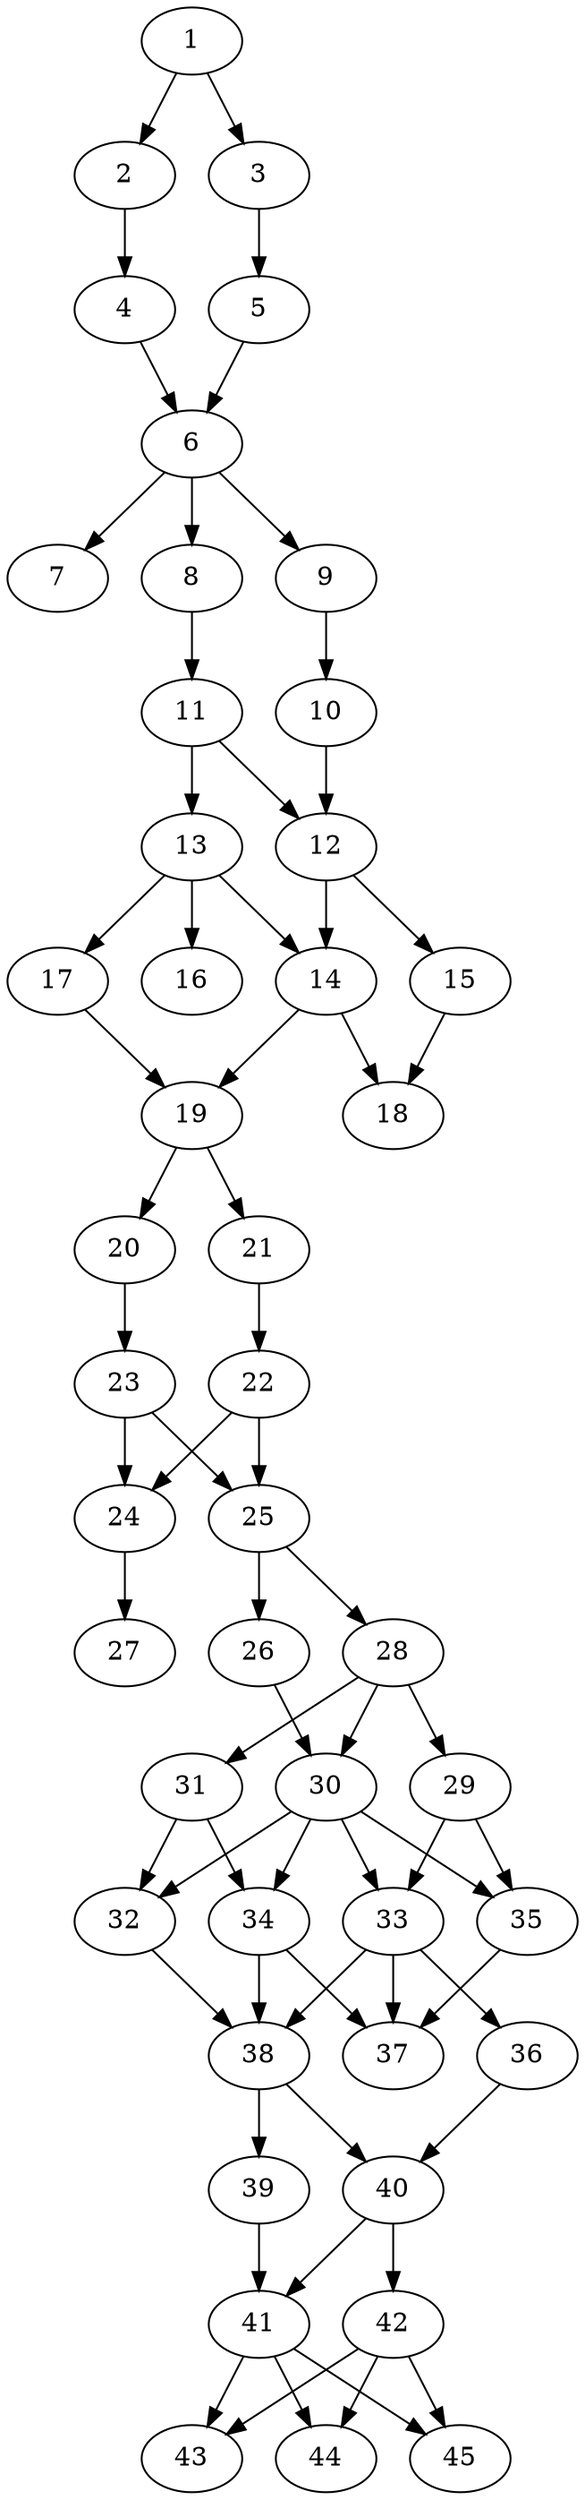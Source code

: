 // DAG automatically generated by daggen at Thu Oct  3 14:07:24 2019
// ./daggen --dot -n 45 --ccr 0.5 --fat 0.3 --regular 0.5 --density 0.6 --mindata 5242880 --maxdata 52428800 
digraph G {
  1 [size="97697792", alpha="0.11", expect_size="48848896"] 
  1 -> 2 [size ="48848896"]
  1 -> 3 [size ="48848896"]
  2 [size="79476736", alpha="0.10", expect_size="39738368"] 
  2 -> 4 [size ="39738368"]
  3 [size="21997568", alpha="0.05", expect_size="10998784"] 
  3 -> 5 [size ="10998784"]
  4 [size="85540864", alpha="0.10", expect_size="42770432"] 
  4 -> 6 [size ="42770432"]
  5 [size="90634240", alpha="0.19", expect_size="45317120"] 
  5 -> 6 [size ="45317120"]
  6 [size="103235584", alpha="0.04", expect_size="51617792"] 
  6 -> 7 [size ="51617792"]
  6 -> 8 [size ="51617792"]
  6 -> 9 [size ="51617792"]
  7 [size="36300800", alpha="0.13", expect_size="18150400"] 
  8 [size="64278528", alpha="0.02", expect_size="32139264"] 
  8 -> 11 [size ="32139264"]
  9 [size="42717184", alpha="0.20", expect_size="21358592"] 
  9 -> 10 [size ="21358592"]
  10 [size="16203776", alpha="0.03", expect_size="8101888"] 
  10 -> 12 [size ="8101888"]
  11 [size="96993280", alpha="0.17", expect_size="48496640"] 
  11 -> 12 [size ="48496640"]
  11 -> 13 [size ="48496640"]
  12 [size="53178368", alpha="0.12", expect_size="26589184"] 
  12 -> 14 [size ="26589184"]
  12 -> 15 [size ="26589184"]
  13 [size="99235840", alpha="0.08", expect_size="49617920"] 
  13 -> 14 [size ="49617920"]
  13 -> 16 [size ="49617920"]
  13 -> 17 [size ="49617920"]
  14 [size="29937664", alpha="0.10", expect_size="14968832"] 
  14 -> 18 [size ="14968832"]
  14 -> 19 [size ="14968832"]
  15 [size="76992512", alpha="0.17", expect_size="38496256"] 
  15 -> 18 [size ="38496256"]
  16 [size="74057728", alpha="0.17", expect_size="37028864"] 
  17 [size="91195392", alpha="0.15", expect_size="45597696"] 
  17 -> 19 [size ="45597696"]
  18 [size="57350144", alpha="0.01", expect_size="28675072"] 
  19 [size="66955264", alpha="0.03", expect_size="33477632"] 
  19 -> 20 [size ="33477632"]
  19 -> 21 [size ="33477632"]
  20 [size="65370112", alpha="0.09", expect_size="32685056"] 
  20 -> 23 [size ="32685056"]
  21 [size="80889856", alpha="0.14", expect_size="40444928"] 
  21 -> 22 [size ="40444928"]
  22 [size="64663552", alpha="0.13", expect_size="32331776"] 
  22 -> 24 [size ="32331776"]
  22 -> 25 [size ="32331776"]
  23 [size="28397568", alpha="0.15", expect_size="14198784"] 
  23 -> 24 [size ="14198784"]
  23 -> 25 [size ="14198784"]
  24 [size="64161792", alpha="0.13", expect_size="32080896"] 
  24 -> 27 [size ="32080896"]
  25 [size="18737152", alpha="0.07", expect_size="9368576"] 
  25 -> 26 [size ="9368576"]
  25 -> 28 [size ="9368576"]
  26 [size="101109760", alpha="0.01", expect_size="50554880"] 
  26 -> 30 [size ="50554880"]
  27 [size="88576000", alpha="0.01", expect_size="44288000"] 
  28 [size="62871552", alpha="0.12", expect_size="31435776"] 
  28 -> 29 [size ="31435776"]
  28 -> 30 [size ="31435776"]
  28 -> 31 [size ="31435776"]
  29 [size="66498560", alpha="0.10", expect_size="33249280"] 
  29 -> 33 [size ="33249280"]
  29 -> 35 [size ="33249280"]
  30 [size="80265216", alpha="0.10", expect_size="40132608"] 
  30 -> 32 [size ="40132608"]
  30 -> 33 [size ="40132608"]
  30 -> 34 [size ="40132608"]
  30 -> 35 [size ="40132608"]
  31 [size="28936192", alpha="0.07", expect_size="14468096"] 
  31 -> 32 [size ="14468096"]
  31 -> 34 [size ="14468096"]
  32 [size="94095360", alpha="0.14", expect_size="47047680"] 
  32 -> 38 [size ="47047680"]
  33 [size="61622272", alpha="0.19", expect_size="30811136"] 
  33 -> 36 [size ="30811136"]
  33 -> 37 [size ="30811136"]
  33 -> 38 [size ="30811136"]
  34 [size="37398528", alpha="0.09", expect_size="18699264"] 
  34 -> 37 [size ="18699264"]
  34 -> 38 [size ="18699264"]
  35 [size="96479232", alpha="0.12", expect_size="48239616"] 
  35 -> 37 [size ="48239616"]
  36 [size="35901440", alpha="0.09", expect_size="17950720"] 
  36 -> 40 [size ="17950720"]
  37 [size="42786816", alpha="0.04", expect_size="21393408"] 
  38 [size="48578560", alpha="0.08", expect_size="24289280"] 
  38 -> 39 [size ="24289280"]
  38 -> 40 [size ="24289280"]
  39 [size="12699648", alpha="0.04", expect_size="6349824"] 
  39 -> 41 [size ="6349824"]
  40 [size="61753344", alpha="0.12", expect_size="30876672"] 
  40 -> 41 [size ="30876672"]
  40 -> 42 [size ="30876672"]
  41 [size="12713984", alpha="0.14", expect_size="6356992"] 
  41 -> 43 [size ="6356992"]
  41 -> 44 [size ="6356992"]
  41 -> 45 [size ="6356992"]
  42 [size="46465024", alpha="0.08", expect_size="23232512"] 
  42 -> 43 [size ="23232512"]
  42 -> 44 [size ="23232512"]
  42 -> 45 [size ="23232512"]
  43 [size="16955392", alpha="0.06", expect_size="8477696"] 
  44 [size="12937216", alpha="0.16", expect_size="6468608"] 
  45 [size="53858304", alpha="0.07", expect_size="26929152"] 
}
